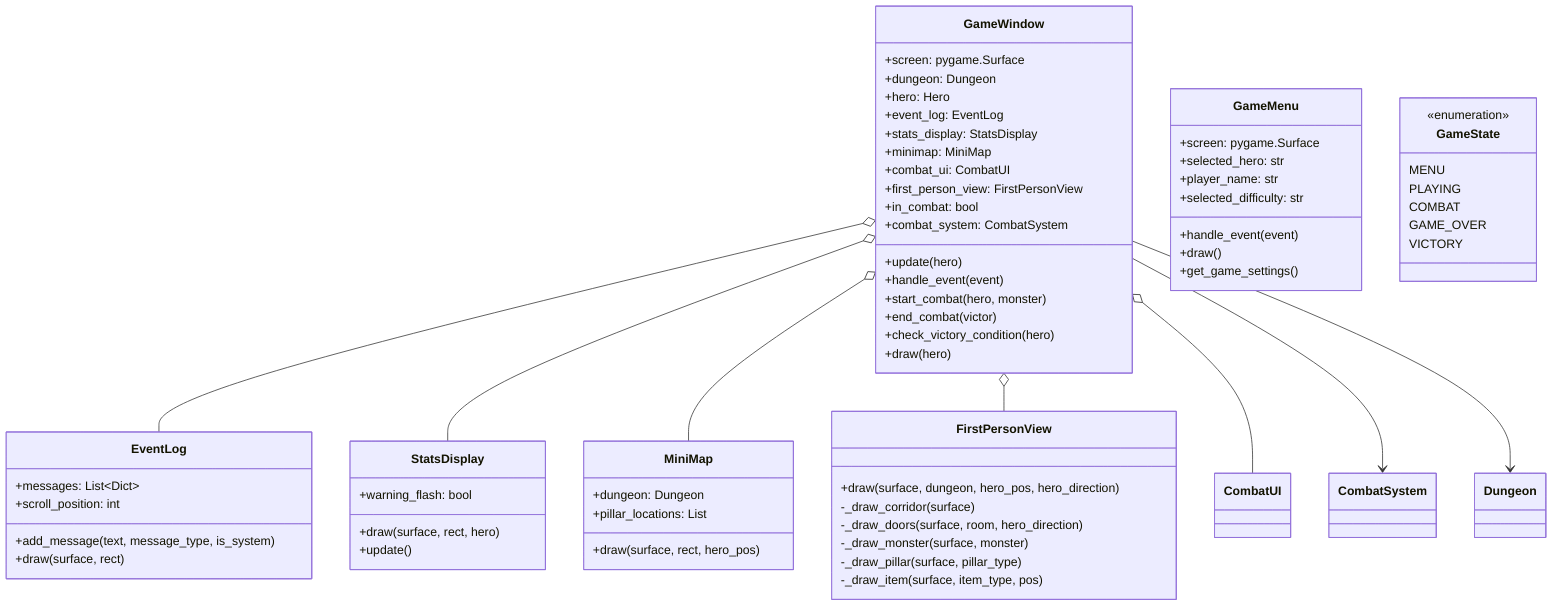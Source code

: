 classDiagram
    %% UI system
    class GameWindow {
        +screen: pygame.Surface
        +dungeon: Dungeon
        +hero: Hero
        +event_log: EventLog
        +stats_display: StatsDisplay
        +minimap: MiniMap
        +combat_ui: CombatUI
        +first_person_view: FirstPersonView
        +in_combat: bool
        +combat_system: CombatSystem
        +update(hero)
        +handle_event(event)
        +start_combat(hero, monster)
        +end_combat(victor)
        +check_victory_condition(hero)
        +draw(hero)
    }

    class EventLog {
        +messages: List~Dict~
        +scroll_position: int
        +add_message(text, message_type, is_system)
        +draw(surface, rect)
    }

    class StatsDisplay {
        +warning_flash: bool
        +draw(surface, rect, hero)
        +update()
    }

    class MiniMap {
        +dungeon: Dungeon
        +pillar_locations: List
        +draw(surface, rect, hero_pos)
    }

    class FirstPersonView {
        +draw(surface, dungeon, hero_pos, hero_direction)
        -_draw_corridor(surface)
        -_draw_doors(surface, room, hero_direction)
        -_draw_monster(surface, monster)
        -_draw_pillar(surface, pillar_type)
        -_draw_item(surface, item_type, pos)
    }

    class GameMenu {
        +screen: pygame.Surface
        +selected_hero: str
        +player_name: str
        +selected_difficulty: str
        +handle_event(event)
        +draw()
        +get_game_settings()
    }

    class GameState {
        <<enumeration>>
        MENU
        PLAYING
        COMBAT
        GAME_OVER
        VICTORY
    }

    %% Relationships
    GameWindow o-- EventLog
    GameWindow o-- StatsDisplay
    GameWindow o-- MiniMap
    GameWindow o-- FirstPersonView
    GameWindow o-- CombatUI
    GameWindow --> CombatSystem
    GameWindow --> Dungeon